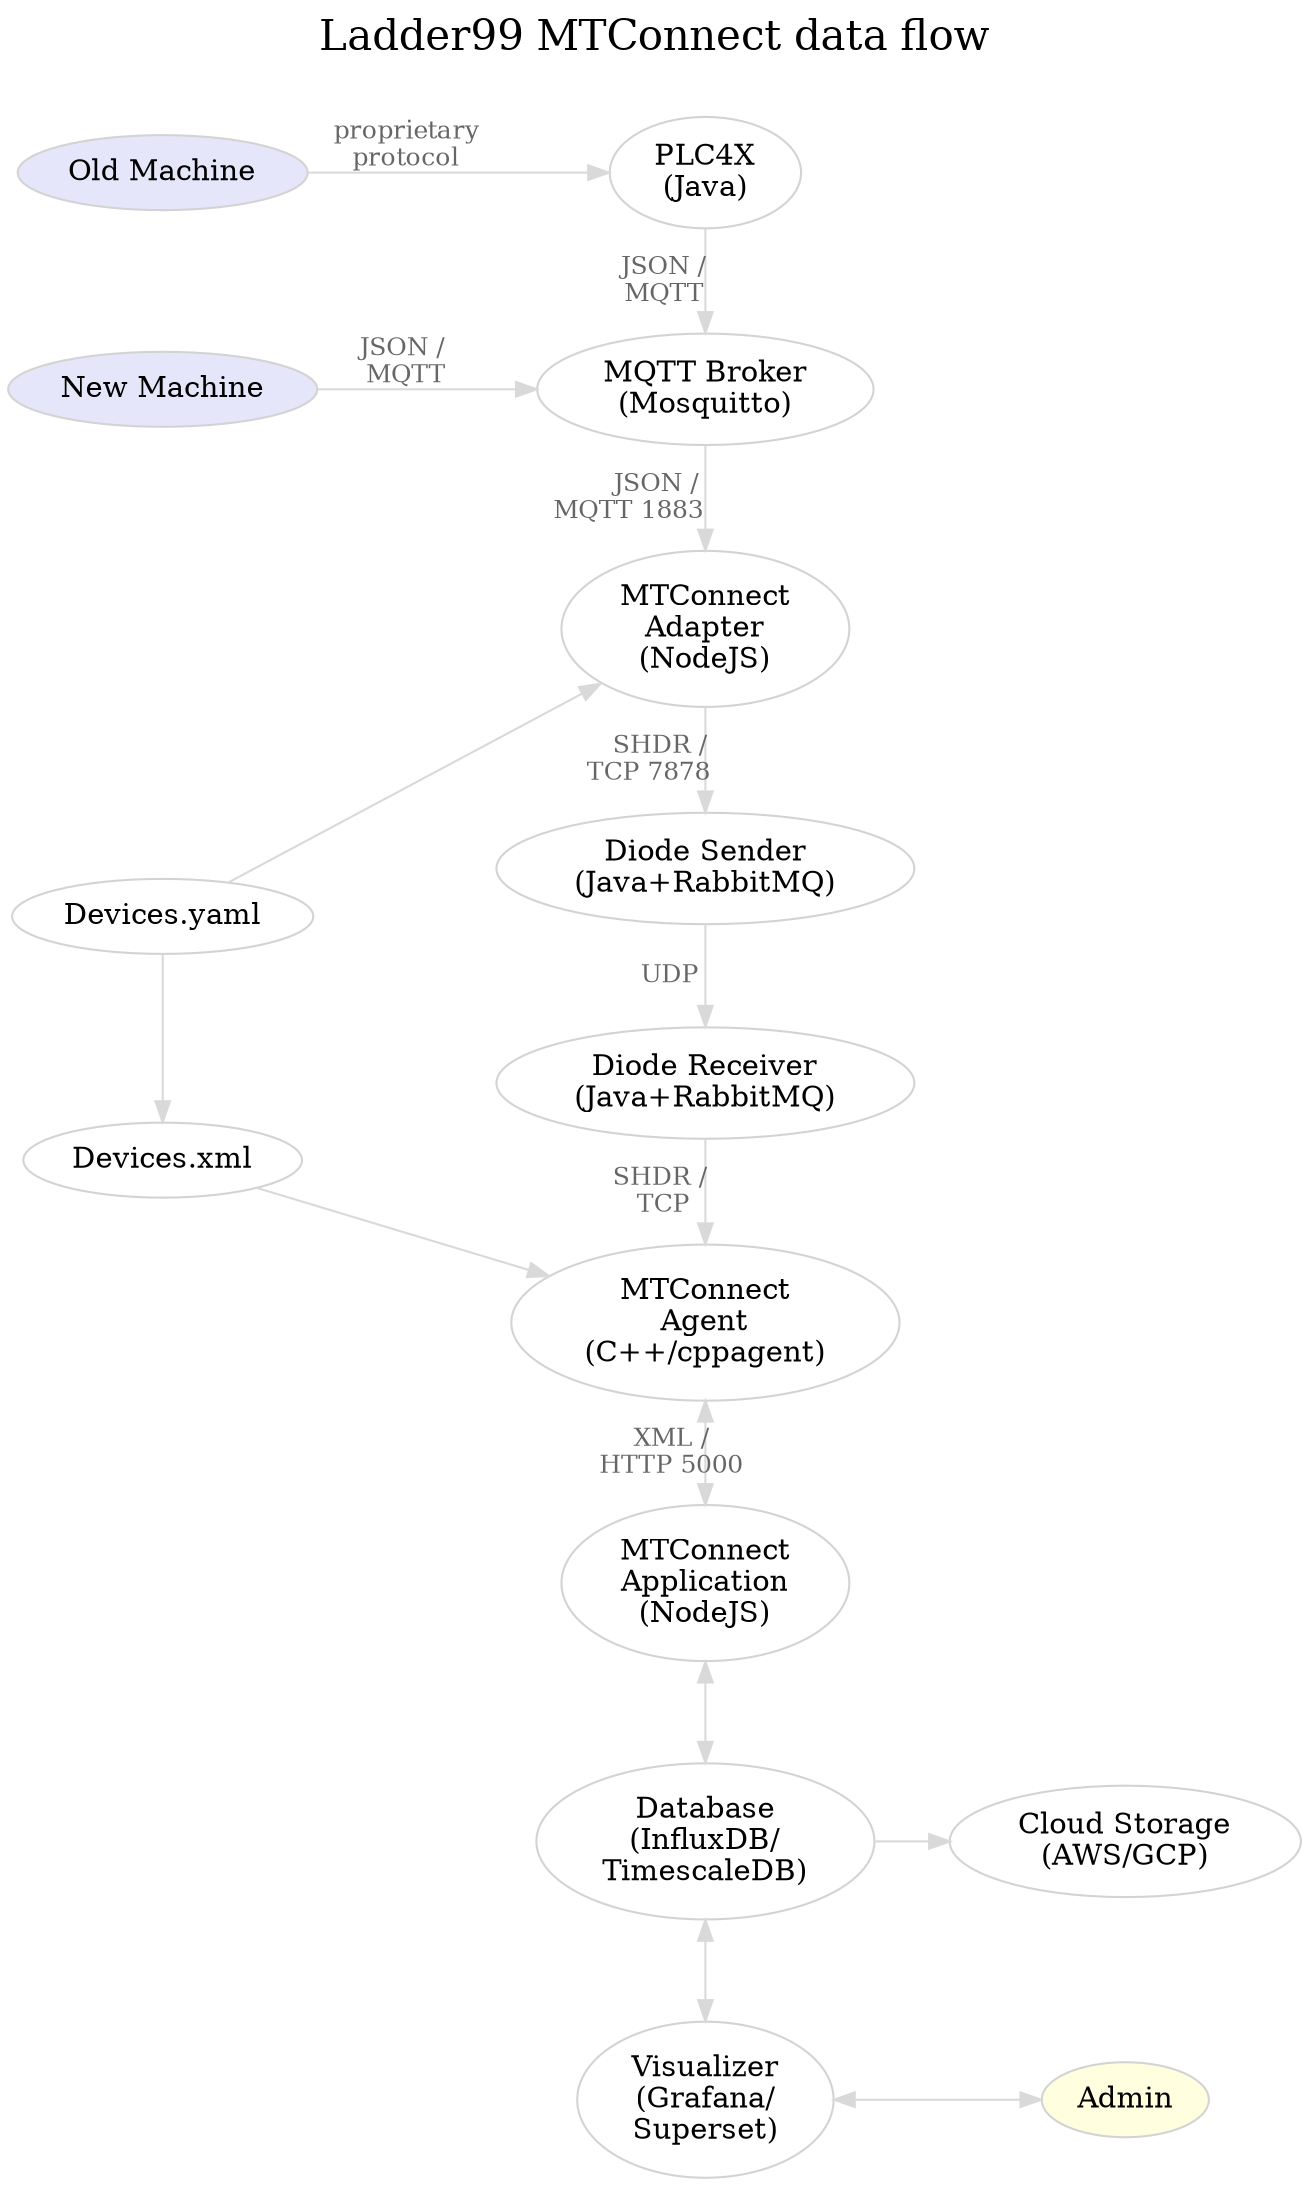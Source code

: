 digraph "ladder99-adapter" {

  // styles
  graph [ label="Ladder99 MTConnect data flow\n "; color=lightgray; ];
  graph [ fontsize=20 ];
  graph [ labelloc=t ];
  graph [ ranksep=0.2 ];
  graph [ nodesep=0.35 ];
  graph [ rankdir=LR; ] // left-to-right
  node [ color=lightgray; fillcolor=white; style=filled ];
  edge [ color=gray85 ];
  edge [ fontsize=12; fontcolor=gray40; ];

  // nodes
  OldMachine [ fillcolor=lavender; label="Old Machine" ];
  NewMachine [ fillcolor=lavender; label="New Machine" ];
  PLC4X [ label="PLC4X\n(Java)" ];
  Broker [ label="MQTT Broker\n(Mosquitto)" ];
  Adapter [ fillcolor=white; label="MTConnect\nAdapter\n(NodeJS)" ];
  DevicesYaml [ label="Devices.yaml" ];
  DiodeSender [ label="Diode Sender\n(Java+RabbitMQ)" ];
  DiodeReceiver [ label="Diode Receiver\n(Java+RabbitMQ)" ];
  Agent [ fillcolor=white; label="MTConnect\nAgent\n(C++/cppagent)" ];
  DevicesXml [ label="Devices.xml" ];
  Application [ fillcolor=white; label="MTConnect\nApplication\n(NodeJS)" ];
  Database [ label="Database\n(InfluxDB/\nTimescaleDB)" ];
  Visualizer [ label="Visualizer\n(Grafana/\nSuperset)" ];
  Cloud [ label="Cloud Storage\n(AWS/GCP)" ];
  Admin [ fillcolor=lightyellow ];
  // LOI [ label="LOI\n(SvelteJS)" ];
  // Operator [ fillcolor=lightyellow ];

  // edges
  OldMachine -> PLC4X [ label="proprietary\nprotocol" ];
  NewMachine -> Broker [ label="JSON / \nMQTT" ];
  PLC4X -> Broker [ label="JSON /  \nMQTT  " ];
  Broker -> Adapter [ label="JSON /    \nMQTT 1883           " ];
  Adapter -> DiodeSender [ label="SHDR /   \nTCP 7878      " ];
  DevicesYaml -> Adapter [ ];
  DevicesYaml -> DevicesXml [ ];
  DiodeSender -> DiodeReceiver [ label="UDP    " ];
  DiodeReceiver -> Agent [ label="SHDR /   \nTCP  " ];
  // Adapter -> Agent [ label="SHDR/\nTCP 7878" ];
  Agent -> Application [ dir=both; label="XML /\nHTTP 5000" ];
  DevicesXml -> Agent [ ];
  Application -> Database [ dir=both ];
  Database -> Visualizer [ dir=both ];
  Database -> Cloud;
  Visualizer -> Admin [ dir=both ];
  // Application -> LOI;
  // LOI -> Operator;

  // rank
  { rank=same; OldMachine NewMachine DevicesYaml DevicesXml };
  { rank=same; PLC4X Broker Adapter DiodeSender DiodeReceiver Agent Application Database Visualizer };
}
